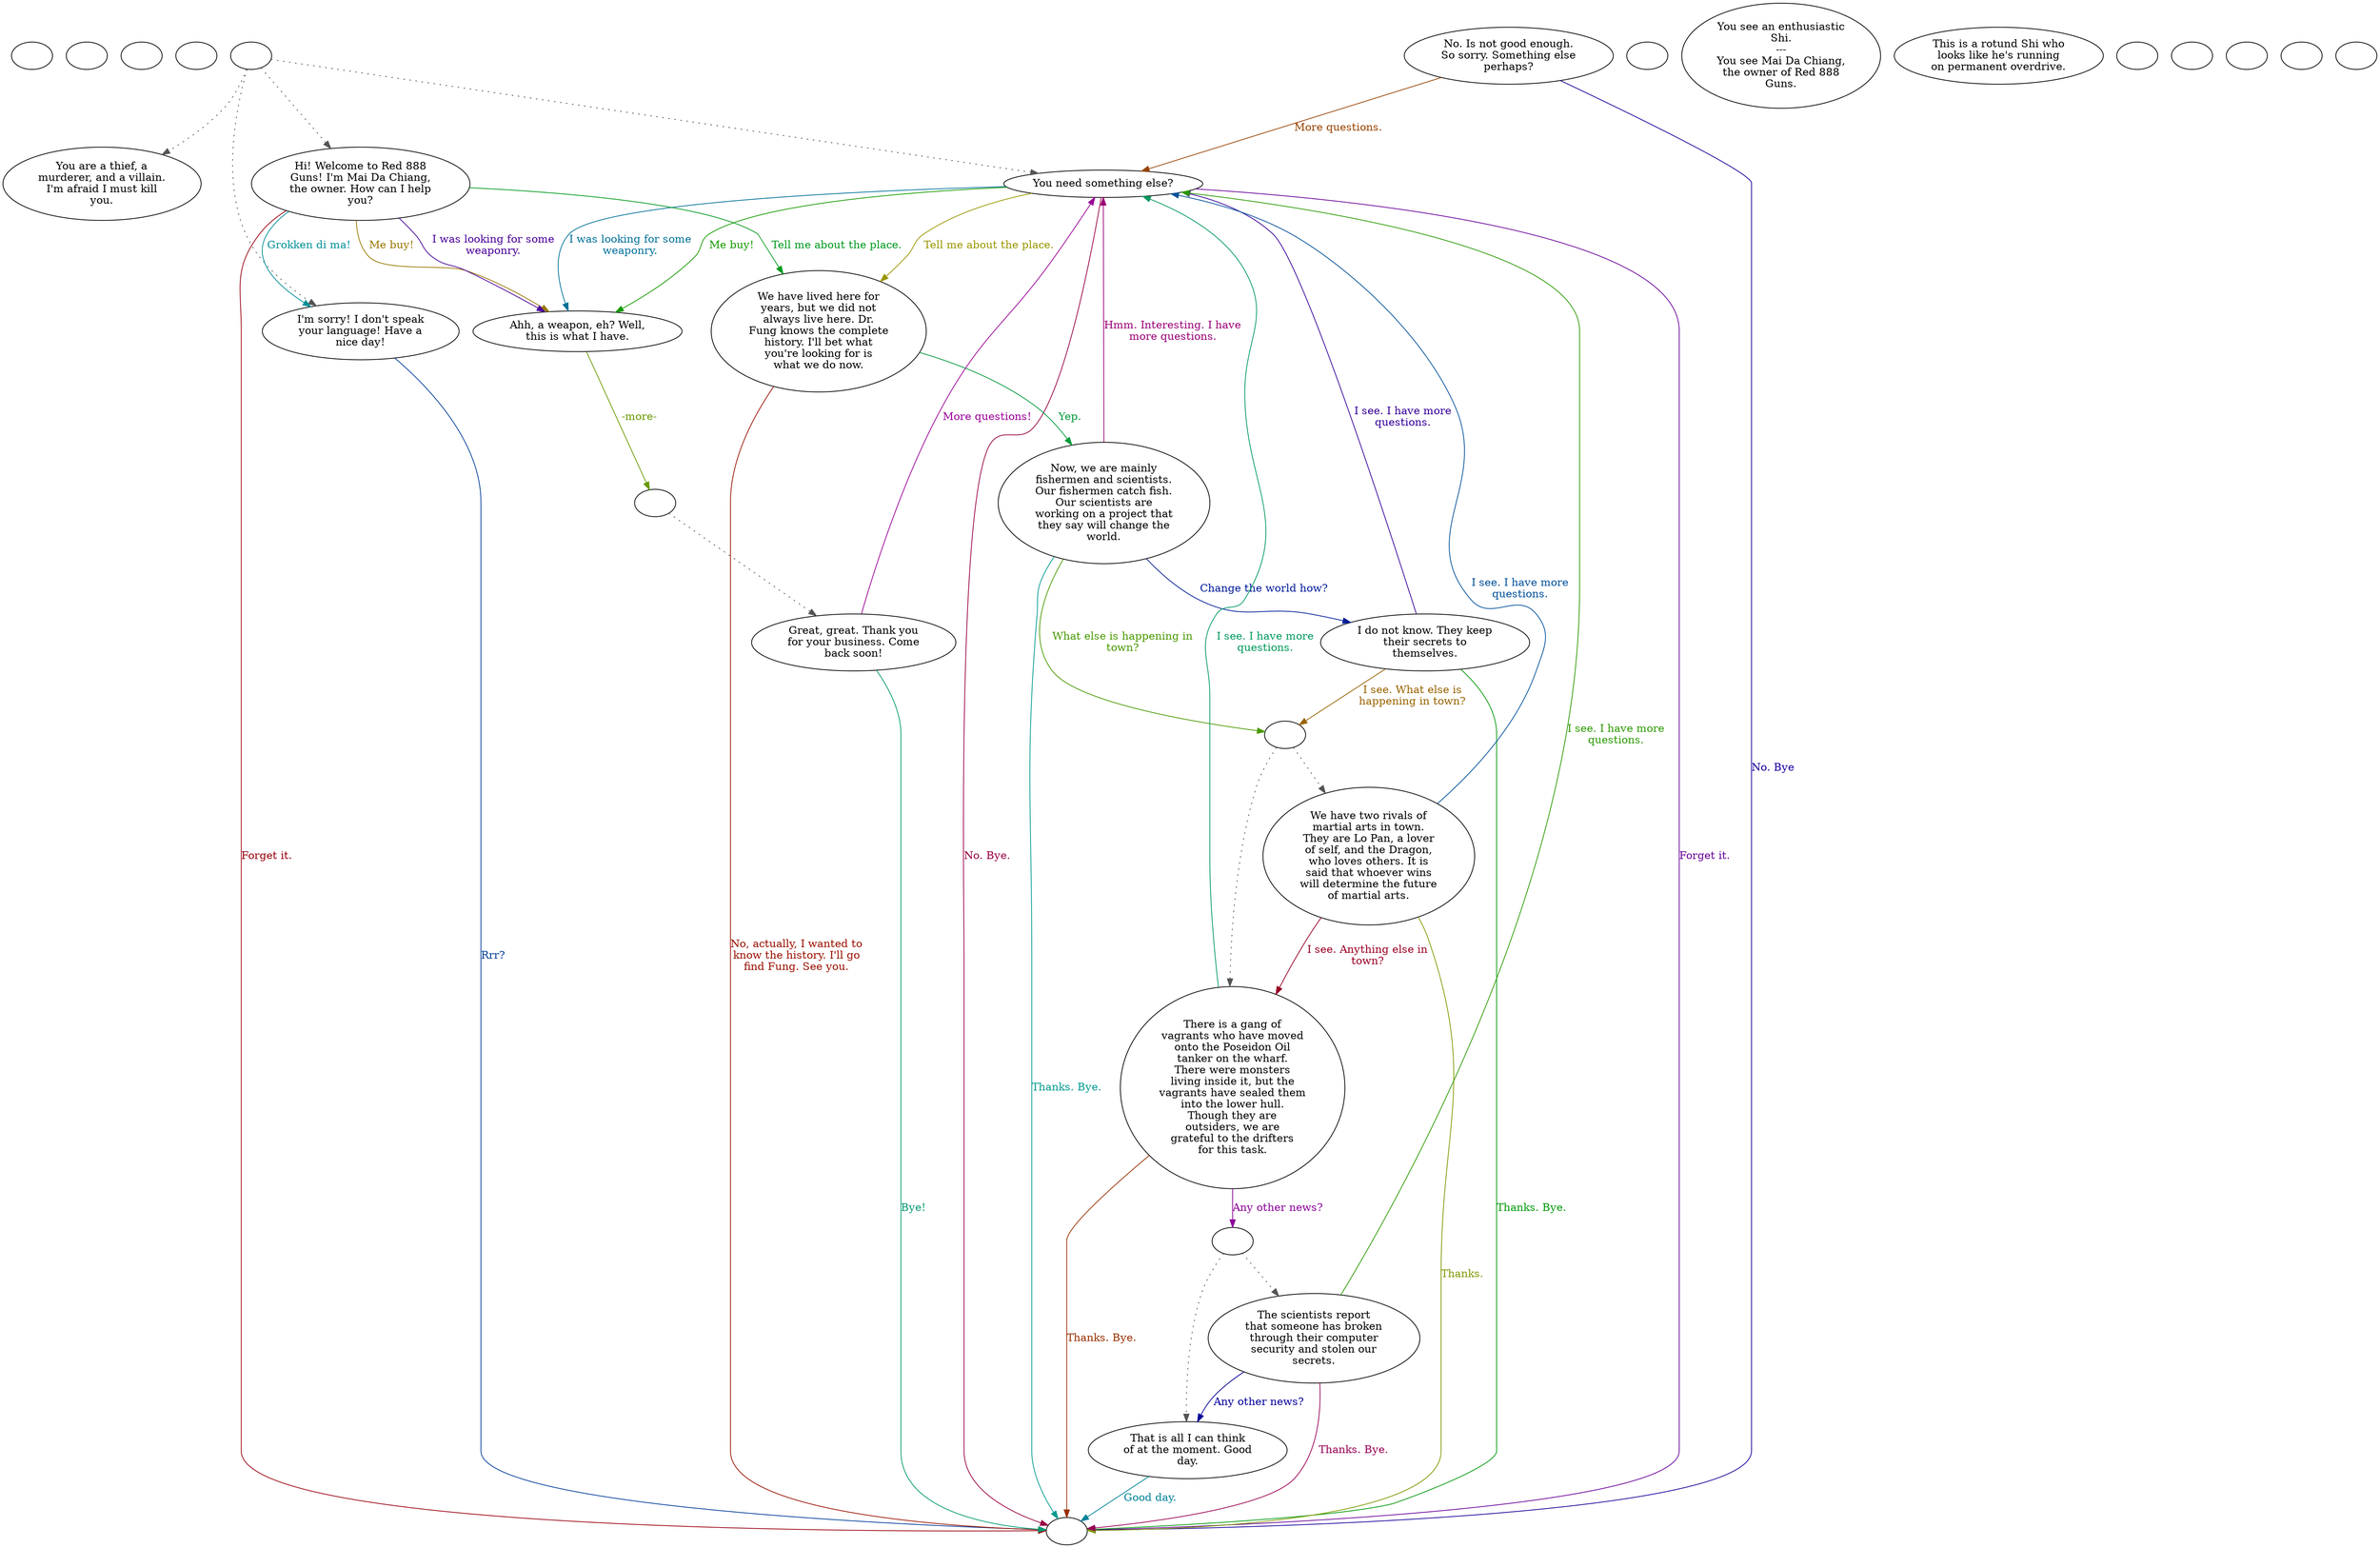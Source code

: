 digraph fcgunmer {
  "checkPartyMembersNearDoor" [style=filled       fillcolor="#FFFFFF"       color="#000000"]
  "checkPartyMembersNearDoor" [label=""]
  "start" [style=filled       fillcolor="#FFFFFF"       color="#000000"]
  "start" [label=""]
  "critter_p_proc" [style=filled       fillcolor="#FFFFFF"       color="#000000"]
  "critter_p_proc" [label=""]
  "pickup_p_proc" [style=filled       fillcolor="#FFFFFF"       color="#000000"]
  "pickup_p_proc" [label=""]
  "talk_p_proc" [style=filled       fillcolor="#FFFFFF"       color="#000000"]
  "talk_p_proc" -> "Node014" [style=dotted color="#555555"]
  "talk_p_proc" -> "Node002" [style=dotted color="#555555"]
  "talk_p_proc" -> "Node006" [style=dotted color="#555555"]
  "talk_p_proc" -> "Node001" [style=dotted color="#555555"]
  "talk_p_proc" [label=""]
  "destroy_p_proc" [style=filled       fillcolor="#FFFFFF"       color="#000000"]
  "destroy_p_proc" [label=""]
  "look_at_p_proc" [style=filled       fillcolor="#FFFFFF"       color="#000000"]
  "look_at_p_proc" [label="You see an enthusiastic\nShi.\n---\nYou see Mai Da Chiang,\nthe owner of Red 888\nGuns."]
  "description_p_proc" [style=filled       fillcolor="#FFFFFF"       color="#000000"]
  "description_p_proc" [label="This is a rotund Shi who\nlooks like he's running\non permanent overdrive."]
  "use_skill_on_p_proc" [style=filled       fillcolor="#FFFFFF"       color="#000000"]
  "use_skill_on_p_proc" [label=""]
  "damage_p_proc" [style=filled       fillcolor="#FFFFFF"       color="#000000"]
  "damage_p_proc" [label=""]
  "map_enter_p_proc" [style=filled       fillcolor="#FFFFFF"       color="#000000"]
  "map_enter_p_proc" [label=""]
  "timed_event_p_proc" [style=filled       fillcolor="#FFFFFF"       color="#000000"]
  "timed_event_p_proc" [label=""]
  "Node998" [style=filled       fillcolor="#FFFFFF"       color="#000000"]
  "Node998" [label=""]
  "Node999" [style=filled       fillcolor="#FFFFFF"       color="#000000"]
  "Node999" [label=""]
  "Node001" [style=filled       fillcolor="#FFFFFF"       color="#000000"]
  "Node001" [label="Hi! Welcome to Red 888\nGuns! I'm Mai Da Chiang,\nthe owner. How can I help\nyou?"]
  "Node001" -> "Node002" [label="Grokken di ma!" color="#008F99" fontcolor="#008F99"]
  "Node001" -> "Node003" [label="Me buy!" color="#997600" fontcolor="#997600"]
  "Node001" -> "Node003" [label="I was looking for some\nweaponry." color="#4A0099" fontcolor="#4A0099"]
  "Node001" -> "Node007" [label="Tell me about the place." color="#00991D" fontcolor="#00991D"]
  "Node001" -> "Node999" [label="Forget it." color="#990010" fontcolor="#990010"]
  "Node002" [style=filled       fillcolor="#FFFFFF"       color="#000000"]
  "Node002" [label="I'm sorry! I don't speak\nyour language! Have a\nnice day!"]
  "Node002" -> "Node999" [label="Rrr?" color="#003C99" fontcolor="#003C99"]
  "Node003" [style=filled       fillcolor="#FFFFFF"       color="#000000"]
  "Node003" [label="Ahh, a weapon, eh? Well,\nthis is what I have."]
  "Node003" -> "NodeBarter" [label="-more-" color="#699900" fontcolor="#699900"]
  "Node004" [style=filled       fillcolor="#FFFFFF"       color="#000000"]
  "Node004" [label="Great, great. Thank you\nfor your business. Come\nback soon!"]
  "Node004" -> "Node006" [label="More questions!" color="#990096" fontcolor="#990096"]
  "Node004" -> "Node999" [label="Bye!" color="#009970" fontcolor="#009970"]
  "Node005" [style=filled       fillcolor="#FFFFFF"       color="#000000"]
  "Node005" [label="No. Is not good enough.\nSo sorry. Something else\nperhaps?"]
  "Node005" -> "Node006" [label="More questions." color="#994300" fontcolor="#994300"]
  "Node005" -> "Node999" [label="No. Bye" color="#160099" fontcolor="#160099"]
  "Node006" [style=filled       fillcolor="#FFFFFF"       color="#000000"]
  "Node006" [label="You need something else?"]
  "Node006" -> "Node003" [label="Me buy!" color="#169900" fontcolor="#169900"]
  "Node006" -> "Node999" [label="No. Bye." color="#990043" fontcolor="#990043"]
  "Node006" -> "Node003" [label="I was looking for some\nweaponry." color="#007099" fontcolor="#007099"]
  "Node006" -> "Node007" [label="Tell me about the place." color="#999600" fontcolor="#999600"]
  "Node006" -> "Node999" [label="Forget it." color="#690099" fontcolor="#690099"]
  "Node007" [style=filled       fillcolor="#FFFFFF"       color="#000000"]
  "Node007" [label="We have lived here for\nyears, but we did not\nalways live here. Dr.\nFung knows the complete\nhistory. I'll bet what\nyou're looking for is\nwhat we do now."]
  "Node007" -> "Node008" [label="Yep." color="#00993C" fontcolor="#00993C"]
  "Node007" -> "Node999" [label="No, actually, I wanted to\nknow the history. I'll go\nfind Fung. See you." color="#991000" fontcolor="#991000"]
  "Node008" [style=filled       fillcolor="#FFFFFF"       color="#000000"]
  "Node008" [label="Now, we are mainly\nfishermen and scientists.\nOur fishermen catch fish.\nOur scientists are\nworking on a project that\nthey say will change the\nworld."]
  "Node008" -> "Node009" [label="Change the world how?" color="#001D99" fontcolor="#001D99"]
  "Node008" -> "Node1011a" [label="What else is happening in\ntown?" color="#499900" fontcolor="#499900"]
  "Node008" -> "Node006" [label="Hmm. Interesting. I have\nmore questions." color="#990076" fontcolor="#990076"]
  "Node008" -> "Node999" [label="Thanks. Bye." color="#00998F" fontcolor="#00998F"]
  "Node009" [style=filled       fillcolor="#FFFFFF"       color="#000000"]
  "Node009" [label="I do not know. They keep\ntheir secrets to\nthemselves."]
  "Node009" -> "Node1011a" [label="I see. What else is\nhappening in town?" color="#996300" fontcolor="#996300"]
  "Node009" -> "Node006" [label="I see. I have more\nquestions." color="#360099" fontcolor="#360099"]
  "Node009" -> "Node999" [label="Thanks. Bye." color="#009909" fontcolor="#009909"]
  "Node010" [style=filled       fillcolor="#FFFFFF"       color="#000000"]
  "Node010" [label="We have two rivals of\nmartial arts in town.\nThey are Lo Pan, a lover\nof self, and the Dragon,\nwho loves others. It is\nsaid that whoever wins\nwill determine the future\nof martial arts."]
  "Node010" -> "Node011" [label="I see. Anything else in\ntown?" color="#990023" fontcolor="#990023"]
  "Node010" -> "Node006" [label="I see. I have more\nquestions." color="#005099" fontcolor="#005099"]
  "Node010" -> "Node999" [label="Thanks." color="#7D9900" fontcolor="#7D9900"]
  "Node011" [style=filled       fillcolor="#FFFFFF"       color="#000000"]
  "Node011" [label="There is a gang of\nvagrants who have moved\nonto the Poseidon Oil\ntanker on the wharf.\nThere were monsters\nliving inside it, but the\nvagrants have sealed them\ninto the lower hull.\nThough they are\noutsiders, we are\ngrateful to the drifters\nfor this task."]
  "Node011" -> "Node1213a" [label="Any other news?" color="#890099" fontcolor="#890099"]
  "Node011" -> "Node006" [label="I see. I have more\nquestions." color="#00995C" fontcolor="#00995C"]
  "Node011" -> "Node999" [label="Thanks. Bye." color="#992F00" fontcolor="#992F00"]
  "Node012" [style=filled       fillcolor="#FFFFFF"       color="#000000"]
  "Node012" [label="The scientists report\nthat someone has broken\nthrough their computer\nsecurity and stolen our\nsecrets."]
  "Node012" -> "Node013" [label="Any other news?" color="#030099" fontcolor="#030099"]
  "Node012" -> "Node006" [label="I see. I have more\nquestions." color="#2A9900" fontcolor="#2A9900"]
  "Node012" -> "Node999" [label="Thanks. Bye." color="#990056" fontcolor="#990056"]
  "Node013" [style=filled       fillcolor="#FFFFFF"       color="#000000"]
  "Node013" [label="That is all I can think\nof at the moment. Good\nday."]
  "Node013" -> "Node999" [label="Good day." color="#008399" fontcolor="#008399"]
  "Node014" [style=filled       fillcolor="#FFFFFF"       color="#000000"]
  "Node014" [label="You are a thief, a\nmurderer, and a villain.\nI'm afraid I must kill\nyou."]
  "NodeBarter" [style=filled       fillcolor="#FFFFFF"       color="#000000"]
  "NodeBarter" -> "Node004" [style=dotted color="#555555"]
  "NodeBarter" [label=""]
  "Node1011a" [style=filled       fillcolor="#FFFFFF"       color="#000000"]
  "Node1011a" -> "Node010" [style=dotted color="#555555"]
  "Node1011a" -> "Node011" [style=dotted color="#555555"]
  "Node1011a" [label=""]
  "Node1213a" [style=filled       fillcolor="#FFFFFF"       color="#000000"]
  "Node1213a" -> "Node012" [style=dotted color="#555555"]
  "Node1213a" -> "Node013" [style=dotted color="#555555"]
  "Node1213a" [label=""]
}